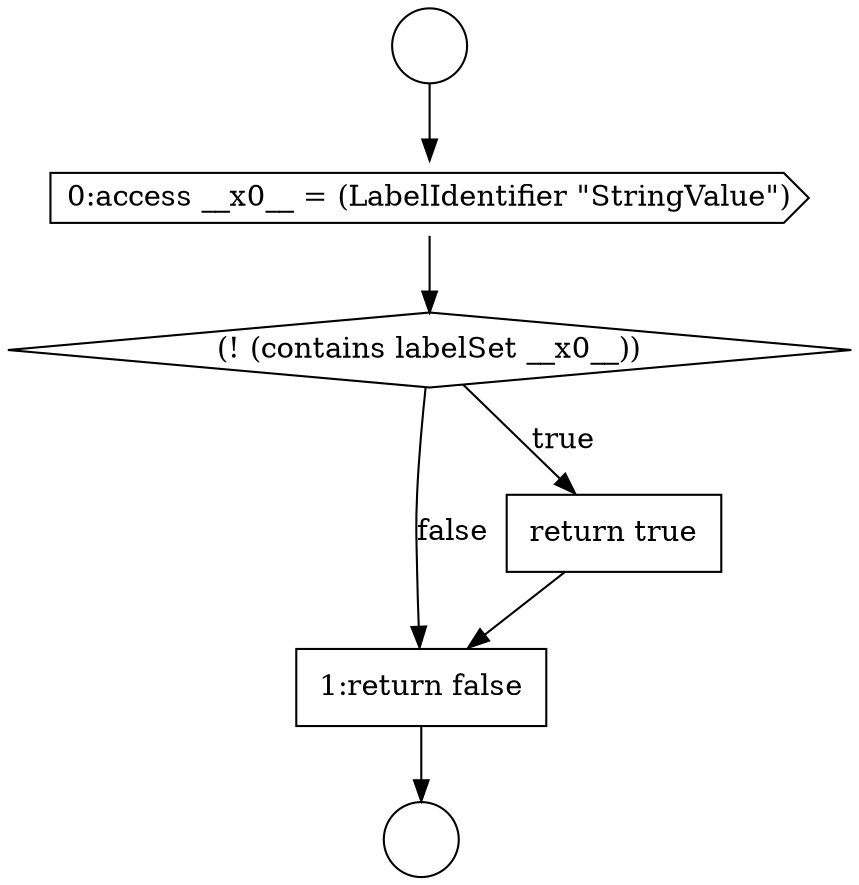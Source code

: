 digraph {
  node6772 [shape=none, margin=0, label=<<font color="black">
    <table border="0" cellborder="1" cellspacing="0" cellpadding="10">
      <tr><td align="left">1:return false</td></tr>
    </table>
  </font>> color="black" fillcolor="white" style=filled]
  node6769 [shape=cds, label=<<font color="black">0:access __x0__ = (LabelIdentifier &quot;StringValue&quot;)</font>> color="black" fillcolor="white" style=filled]
  node6768 [shape=circle label=" " color="black" fillcolor="white" style=filled]
  node6770 [shape=diamond, label=<<font color="black">(! (contains labelSet __x0__))</font>> color="black" fillcolor="white" style=filled]
  node6771 [shape=none, margin=0, label=<<font color="black">
    <table border="0" cellborder="1" cellspacing="0" cellpadding="10">
      <tr><td align="left">return true</td></tr>
    </table>
  </font>> color="black" fillcolor="white" style=filled]
  node6767 [shape=circle label=" " color="black" fillcolor="white" style=filled]
  node6769 -> node6770 [ color="black"]
  node6771 -> node6772 [ color="black"]
  node6767 -> node6769 [ color="black"]
  node6772 -> node6768 [ color="black"]
  node6770 -> node6771 [label=<<font color="black">true</font>> color="black"]
  node6770 -> node6772 [label=<<font color="black">false</font>> color="black"]
}
